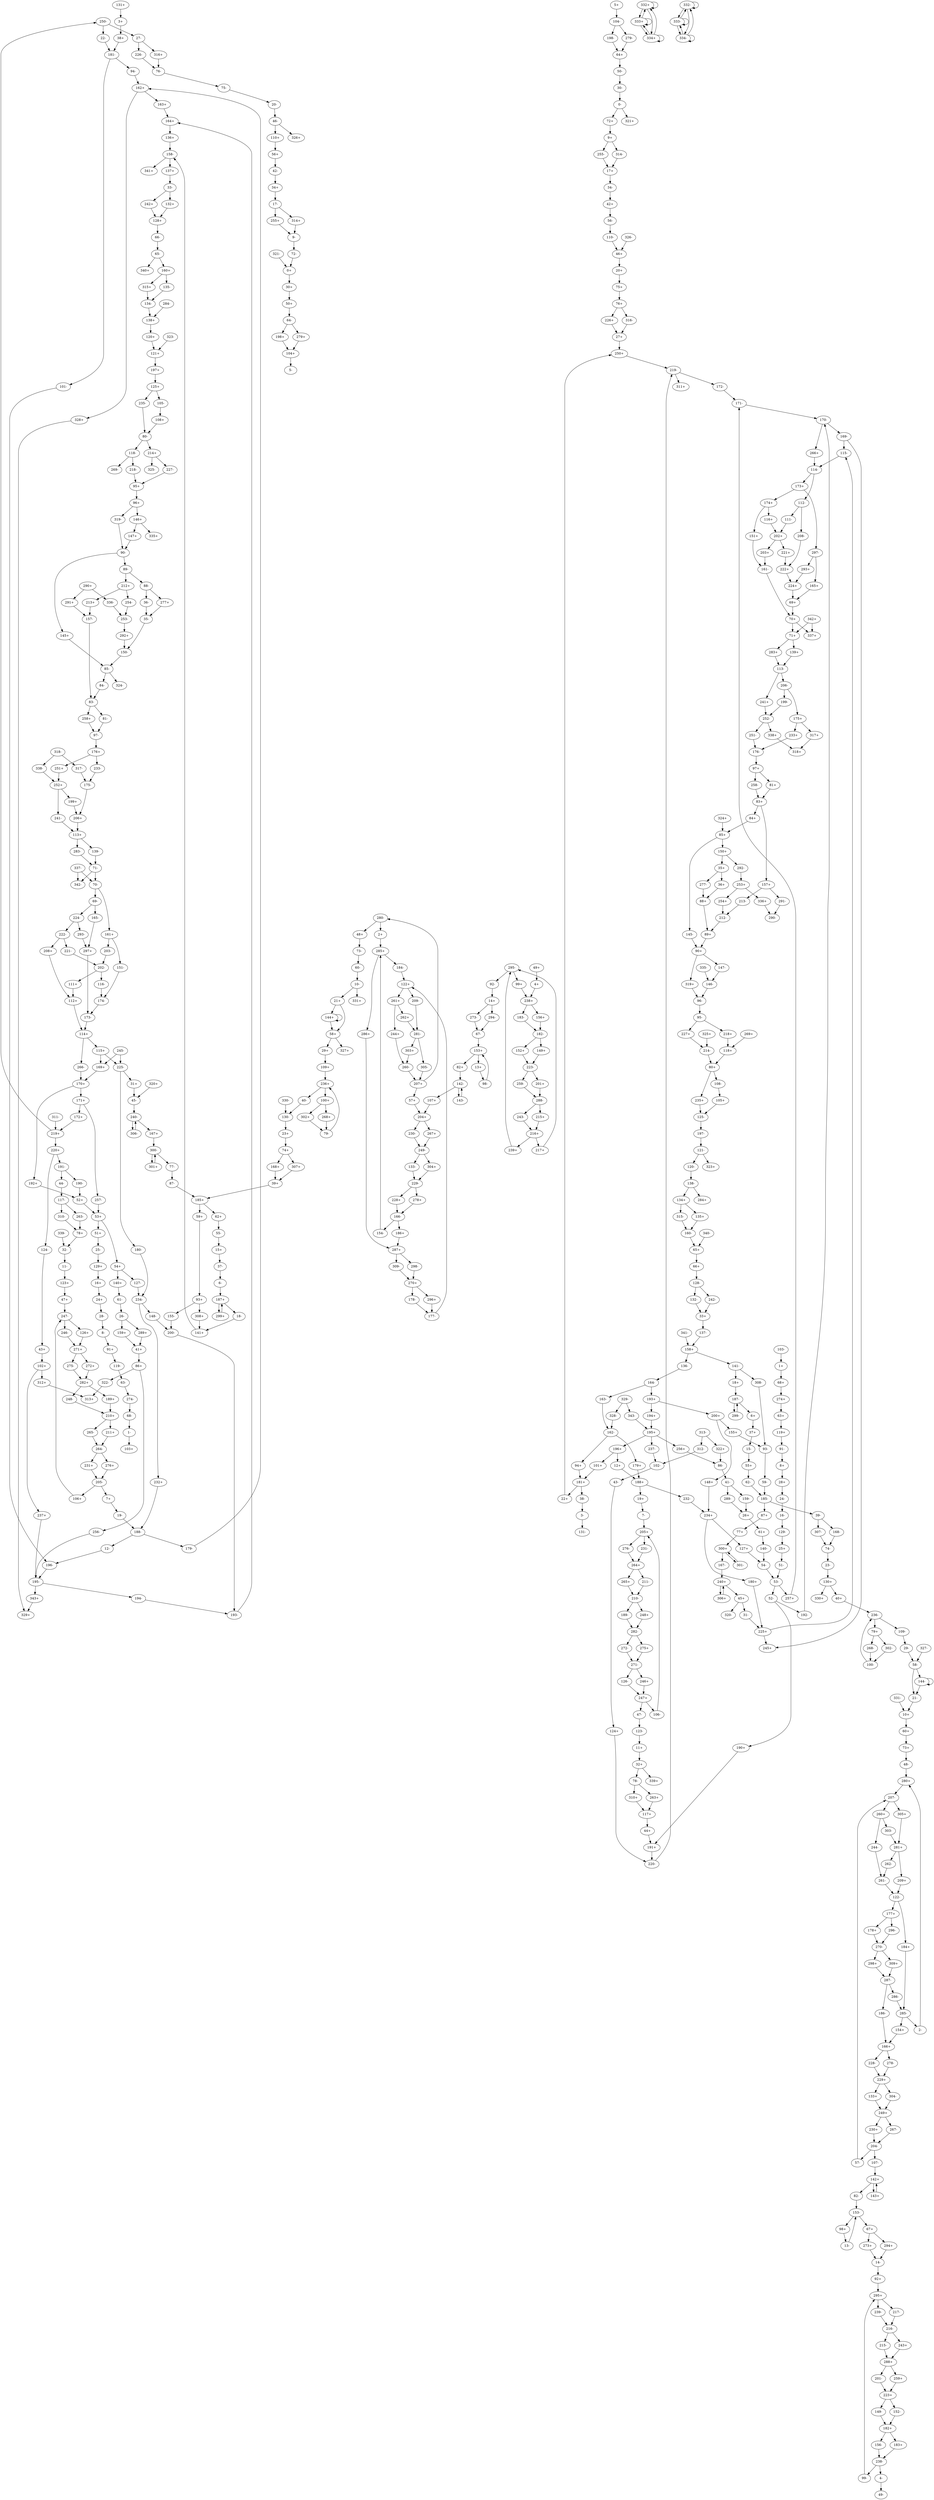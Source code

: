 digraph adj {
graph [k=96]
edge [d=-95]
"0+" [l=31616 C=1741039]
"0-" [l=31616 C=1741039]
"1+" [l=31395 C=1526154]
"1-" [l=31395 C=1526154]
"2+" [l=10041 C=321006]
"2-" [l=10041 C=321006]
"3+" [l=158573 C=6612798]
"3-" [l=158573 C=6612798]
"4+" [l=274370 C=10904970]
"4-" [l=274370 C=10904970]
"5+" [l=88077 C=4547341]
"5-" [l=88077 C=4547341]
"6+" [l=41430 C=1760490]
"6-" [l=41430 C=1760490]
"7+" [l=30610 C=1624695]
"7-" [l=30610 C=1624695]
"8+" [l=65149 C=3152728]
"8-" [l=65149 C=3152728]
"9+" [l=49446 C=2675121]
"9-" [l=49446 C=2675121]
"10+" [l=366136 C=13989497]
"10-" [l=366136 C=13989497]
"11+" [l=31764 C=1598328]
"11-" [l=31764 C=1598328]
"12+" [l=21514 C=1266502]
"12-" [l=21514 C=1266502]
"13+" [l=77736 C=2940419]
"13-" [l=77736 C=2940419]
"14+" [l=51315 C=1827398]
"14-" [l=51315 C=1827398]
"15+" [l=57923 C=2417499]
"15-" [l=57923 C=2417499]
"16+" [l=132115 C=6015884]
"16-" [l=132115 C=6015884]
"17+" [l=31844 C=1797595]
"17-" [l=31844 C=1797595]
"18+" [l=40228 C=1728838]
"18-" [l=40228 C=1728838]
"19+" [l=126065 C=7575730]
"19-" [l=126065 C=7575730]
"20+" [l=19316 C=1173682]
"20-" [l=19316 C=1173682]
"21+" [l=79427 C=3380368]
"21-" [l=79427 C=3380368]
"22+" [l=8013 C=580217]
"22-" [l=8013 C=580217]
"23+" [l=21571 C=975752]
"23-" [l=21571 C=975752]
"24+" [l=32056 C=1442073]
"24-" [l=32056 C=1442073]
"25+" [l=72338 C=3153703]
"25-" [l=72338 C=3153703]
"26+" [l=19485 C=1346955]
"26-" [l=19485 C=1346955]
"27+" [l=26540 C=1799452]
"27-" [l=26540 C=1799452]
"28+" [l=78945 C=3644643]
"28-" [l=78945 C=3644643]
"29+" [l=9733 C=396701]
"29-" [l=9733 C=396701]
"30+" [l=26941 C=1489730]
"30-" [l=26941 C=1489730]
"31+" [l=14467 C=687254]
"31-" [l=14467 C=687254]
"32+" [l=99111 C=5707030]
"32-" [l=99111 C=5707030]
"33+" [l=663 C=144840]
"33-" [l=663 C=144840]
"34+" [l=41090 C=2357683]
"34-" [l=41090 C=2357683]
"35+" [l=133 C=4060]
"35-" [l=133 C=4060]
"36+" [l=191 C=9031]
"36-" [l=191 C=9031]
"37+" [l=40267 C=1671066]
"37-" [l=40267 C=1671066]
"38+" [l=101742 C=4405311]
"38-" [l=101742 C=4405311]
"39+" [l=44740 C=1947551]
"39-" [l=44740 C=1947551]
"40+" [l=37397 C=1508528]
"40-" [l=37397 C=1508528]
"41+" [l=18716 C=1386512]
"41-" [l=18716 C=1386512]
"42+" [l=13408 C=761097]
"42-" [l=13408 C=761097]
"43+" [l=43815 C=2924462]
"43-" [l=43815 C=2924462]
"44+" [l=66547 C=3795175]
"44-" [l=66547 C=3795175]
"45+" [l=99349 C=4364195]
"45-" [l=99349 C=4364195]
"46+" [l=11459 C=673144]
"46-" [l=11459 C=673144]
"47+" [l=20873 C=1037588]
"47-" [l=20873 C=1037588]
"48+" [l=67025 C=2426822]
"48-" [l=67025 C=2426822]
"49+" [l=39257 C=1547984]
"49-" [l=39257 C=1547984]
"50+" [l=37659 C=2032259]
"50-" [l=37659 C=2032259]
"51+" [l=36349 C=1600104]
"51-" [l=36349 C=1600104]
"52+" [l=99 C=806]
"52-" [l=99 C=806]
"53+" [l=116 C=5322]
"53-" [l=116 C=5322]
"54+" [l=138 C=10889]
"54-" [l=138 C=10889]
"55+" [l=66627 C=2730873]
"55-" [l=66627 C=2730873]
"56+" [l=25633 C=1677697]
"56-" [l=25633 C=1677697]
"57+" [l=13005 C=451438]
"57-" [l=13005 C=451438]
"58+" [l=7363 C=287614]
"58-" [l=7363 C=287614]
"59+" [l=76606 C=3725743]
"59-" [l=76606 C=3725743]
"60+" [l=50133 C=2101279]
"60-" [l=50133 C=2101279]
"61+" [l=4554 C=284147]
"61-" [l=4554 C=284147]
"62+" [l=44434 C=1908804]
"62-" [l=44434 C=1908804]
"63+" [l=21885 C=1107823]
"63-" [l=21885 C=1107823]
"64+" [l=21003 C=1083935]
"64-" [l=21003 C=1083935]
"65+" [l=462 C=93585]
"65-" [l=462 C=93585]
"66+" [l=155 C=15300]
"66-" [l=155 C=15300]
"67+" [l=109123 C=4035258]
"67-" [l=109123 C=4035258]
"68+" [l=5000 C=296042]
"68-" [l=5000 C=296042]
"69+" [l=160 C=16404]
"69-" [l=160 C=16404]
"70+" [l=110 C=3825]
"70-" [l=110 C=3825]
"71+" [l=183 C=22440]
"71-" [l=183 C=22440]
"72+" [l=4940 C=311012]
"72-" [l=4940 C=311012]
"73+" [l=60444 C=2482263]
"73-" [l=60444 C=2482263]
"74+" [l=4249 C=232660]
"74-" [l=4249 C=232660]
"75+" [l=12579 C=800695]
"75-" [l=12579 C=800695]
"76+" [l=29225 C=2052350]
"76-" [l=29225 C=2052350]
"77+" [l=21390 C=848595]
"77-" [l=21390 C=848595]
"78+" [l=543 C=36263]
"78-" [l=543 C=36263]
"79+" [l=10682 C=437660]
"79-" [l=10682 C=437660]
"80+" [l=225 C=33150]
"80-" [l=225 C=33150]
"81+" [l=192 C=24735]
"81-" [l=192 C=24735]
"82+" [l=24474 C=874364]
"82-" [l=24474 C=874364]
"83+" [l=118 C=5865]
"83-" [l=118 C=5865]
"84+" [l=110 C=3825]
"84-" [l=110 C=3825]
"85+" [l=126 C=7905]
"85-" [l=126 C=7905]
"86+" [l=15001 C=1030786]
"86-" [l=15001 C=1030786]
"87+" [l=26797 C=1216648]
"87-" [l=26797 C=1216648]
"88+" [l=127 C=4040]
"88-" [l=127 C=4040]
"89+" [l=97 C=510]
"89-" [l=97 C=510]
"90+" [l=149 C=13770]
"90-" [l=149 C=13770]
"91+" [l=36407 C=1874290]
"91-" [l=36407 C=1874290]
"92+" [l=53780 C=1835035]
"92-" [l=53780 C=1835035]
"93+" [l=24526 C=1348757]
"93-" [l=24526 C=1348757]
"94+" [l=1217 C=52163]
"94-" [l=1217 C=52163]
"95+" [l=175 C=20400]
"95-" [l=175 C=20400]
"96+" [l=216 C=30855]
"96-" [l=216 C=30855]
"97+" [l=400 C=77775]
"97-" [l=400 C=77775]
"98+" [l=3749 C=134788]
"98-" [l=3749 C=134788]
"99+" [l=23729 C=792876]
"99-" [l=23729 C=792876]
"100+" [l=19164 C=777355]
"100-" [l=19164 C=777355]
"101+" [l=8911 C=603580]
"101-" [l=8911 C=603580]
"102+" [l=11104 C=786812]
"102-" [l=11104 C=786812]
"103+" [l=8654 C=459096]
"103-" [l=8654 C=459096]
"104+" [l=1775 C=99146]
"104-" [l=1775 C=99146]
"105+" [l=172 C=19635]
"105-" [l=172 C=19635]
"106+" [l=9719 C=437039]
"106-" [l=9719 C=437039]
"107+" [l=13914 C=511408]
"107-" [l=13914 C=511408]
"108+" [l=114 C=4845]
"108-" [l=114 C=4845]
"109+" [l=637 C=22249]
"109-" [l=637 C=22249]
"110+" [l=4453 C=312134]
"110-" [l=4453 C=312134]
"111+" [l=186 C=12936]
"111-" [l=186 C=12936]
"112+" [l=100 C=1223]
"112-" [l=100 C=1223]
"113+" [l=536 C=112455]
"113-" [l=536 C=112455]
"114+" [l=108 C=3315]
"114-" [l=108 C=3315]
"115+" [l=173 C=19890]
"115-" [l=173 C=19890]
"116+" [l=157 C=8686]
"116-" [l=157 C=8686]
"117+" [l=3656 C=263185]
"117-" [l=3656 C=263185]
"118+" [l=188 C=23715]
"118-" [l=188 C=23715]
"119+" [l=7742 C=439654]
"119-" [l=7742 C=439654]
"120+" [l=156 C=15555]
"120-" [l=156 C=15555]
"121+" [l=330 C=59925]
"121-" [l=330 C=59925]
"122+" [l=212 C=12080]
"122-" [l=212 C=12080]
"123+" [l=3159 C=164571]
"123-" [l=3159 C=164571]
"124+" [l=334 C=18797]
"124-" [l=334 C=18797]
"125+" [l=160 C=16575]
"125-" [l=160 C=16575]
"126+" [l=384 C=9341]
"126-" [l=384 C=9341]
"127+" [l=271 C=22762]
"127-" [l=271 C=22762]
"128+" [l=478 C=97665]
"128-" [l=478 C=97665]
"129+" [l=9206 C=397556]
"129-" [l=9206 C=397556]
"130+" [l=21165 C=809752]
"130-" [l=21165 C=809752]
"131+" [l=6046 C=238576]
"131-" [l=6046 C=238576]
"132+" [l=191 C=24480]
"132-" [l=191 C=24480]
"133+" [l=191 C=1987]
"133-" [l=191 C=1987]
"134+" [l=200 C=26775]
"134-" [l=200 C=26775]
"135+" [l=191 C=24480]
"135-" [l=191 C=24480]
"136+" [l=198 C=26265]
"136-" [l=198 C=26265]
"137+" [l=149 C=13770]
"137-" [l=149 C=13770]
"138+" [l=214 C=30345]
"138-" [l=214 C=30345]
"139+" [l=191 C=24480]
"139-" [l=191 C=24480]
"140+" [l=2257 C=143779]
"140-" [l=2257 C=143779]
"141+" [l=740 C=32867]
"141-" [l=740 C=32867]
"142+" [l=111 C=1422]
"142-" [l=111 C=1422]
"143+" [l=338 C=7644]
"143-" [l=338 C=7644]
"144+" [l=2205 C=121982]
"144-" [l=2205 C=121982]
"145+" [l=385 C=44959]
"145-" [l=385 C=44959]
"146+" [l=139 C=11220]
"146-" [l=139 C=11220]
"147+" [l=147 C=13260]
"147-" [l=147 C=13260]
"148+" [l=834 C=118325]
"148-" [l=834 C=118325]
"149+" [l=217 C=3461]
"149-" [l=217 C=3461]
"150+" [l=101 C=1530]
"150-" [l=101 C=1530]
"151+" [l=191 C=5858]
"151-" [l=191 C=5858]
"152+" [l=217 C=4387]
"152-" [l=217 C=4387]
"153+" [l=119 C=1783]
"153-" [l=119 C=1783]
"154+" [l=974 C=19730]
"154-" [l=974 C=19730]
"155+" [l=198 C=5190]
"155-" [l=198 C=5190]
"156+" [l=191 C=1978]
"156-" [l=191 C=1978]
"157+" [l=189 C=13857]
"157-" [l=189 C=13857]
"158+" [l=96 C=255]
"158-" [l=96 C=255]
"159+" [l=191 C=421]
"159-" [l=191 C=421]
"160+" [l=117 C=5610]
"160-" [l=117 C=5610]
"161+" [l=161 C=13999]
"161-" [l=161 C=13999]
"162+" [l=101 C=1338]
"162-" [l=101 C=1338]
"163+" [l=97 C=428]
"163-" [l=97 C=428]
"164+" [l=120 C=6375]
"164-" [l=120 C=6375]
"165+" [l=191 C=5063]
"165-" [l=191 C=5063]
"166+" [l=161 C=5296]
"166-" [l=161 C=5296]
"167+" [l=1464 C=28918]
"167-" [l=1464 C=28918]
"168+" [l=181 C=6154]
"168-" [l=181 C=6154]
"169+" [l=113 C=4590]
"169-" [l=113 C=4590]
"170+" [l=134 C=9945]
"170-" [l=134 C=9945]
"171+" [l=96 C=255]
"171-" [l=96 C=255]
"172+" [l=108 C=3315]
"172-" [l=108 C=3315]
"173+" [l=107 C=3060]
"173-" [l=107 C=3060]
"174+" [l=117 C=5042]
"174-" [l=117 C=5042]
"175+" [l=183 C=13862]
"175-" [l=183 C=13862]
"176+" [l=124 C=7395]
"176-" [l=124 C=7395]
"177+" [l=96 C=57]
"177-" [l=96 C=57]
"178+" [l=191 C=3018]
"178-" [l=191 C=3018]
"179+" [l=201 C=7103]
"179-" [l=201 C=7103]
"180+" [l=341 C=11297]
"180-" [l=341 C=11297]
"181+" [l=100 C=732]
"181-" [l=100 C=732]
"182+" [l=97 C=122]
"182-" [l=97 C=122]
"183+" [l=191 C=2140]
"183-" [l=191 C=2140]
"184+" [l=409 C=7880]
"184-" [l=409 C=7880]
"185+" [l=147 C=4418]
"185-" [l=147 C=4418]
"186+" [l=1013 C=19687]
"186-" [l=1013 C=19687]
"187+" [l=118 C=609]
"187-" [l=118 C=609]
"188+" [l=159 C=9564]
"188-" [l=159 C=9564]
"189+" [l=263 C=5472]
"189-" [l=263 C=5472]
"190+" [l=153 C=8699]
"190-" [l=153 C=8699]
"191+" [l=96 C=236]
"191-" [l=96 C=236]
"192+" [l=189 C=7636]
"192-" [l=189 C=7636]
"193+" [l=96 C=255]
"193-" [l=96 C=255]
"194+" [l=96 C=255]
"194-" [l=96 C=255]
"195+" [l=96 C=255]
"195-" [l=96 C=255]
"196+" [l=96 C=203]
"196-" [l=96 C=203]
"197+" [l=142 C=11985]
"197-" [l=142 C=11985]
"198+" [l=184 C=5937]
"198-" [l=184 C=5937]
"199+" [l=181 C=20311]
"199-" [l=181 C=20311]
"200+" [l=98 C=716]
"200-" [l=98 C=716]
"201+" [l=275 C=3989]
"201-" [l=275 C=3989]
"202+" [l=99 C=975]
"202-" [l=99 C=975]
"203+" [l=125 C=4316]
"203-" [l=125 C=4316]
"204+" [l=140 C=2997]
"204-" [l=140 C=2997]
"205+" [l=134 C=3998]
"205-" [l=134 C=3998]
"206+" [l=105 C=2550]
"206-" [l=105 C=2550]
"207+" [l=152 C=4445]
"207-" [l=152 C=4445]
"208+" [l=191 C=3507]
"208-" [l=191 C=3507]
"209+" [l=206 C=3702]
"209-" [l=206 C=3702]
"210+" [l=157 C=3580]
"210-" [l=157 C=3580]
"211+" [l=191 C=3542]
"211-" [l=191 C=3542]
"212+" [l=159 C=16320]
"212-" [l=159 C=16320]
"213+" [l=97 C=456]
"213-" [l=97 C=456]
"214+" [l=188 C=12929]
"214-" [l=188 C=12929]
"215+" [l=284 C=5170]
"215-" [l=284 C=5170]
"216+" [l=104 C=443]
"216-" [l=104 C=443]
"217+" [l=357 C=8096]
"217-" [l=357 C=8096]
"218+" [l=98 C=765]
"218-" [l=98 C=765]
"219+" [l=110 C=3825]
"219-" [l=110 C=3825]
"220+" [l=100 C=1275]
"220-" [l=100 C=1275]
"221+" [l=96 C=104]
"221-" [l=96 C=104]
"222+" [l=102 C=980]
"222-" [l=102 C=980]
"223+" [l=146 C=1961]
"223-" [l=146 C=1961]
"224+" [l=118 C=5364]
"224-" [l=118 C=5364]
"225+" [l=186 C=10368]
"225-" [l=186 C=10368]
"226+" [l=191 C=6029]
"226-" [l=191 C=6029]
"227+" [l=98 C=371]
"227-" [l=98 C=371]
"228+" [l=215 C=2447]
"228-" [l=215 C=2447]
"229+" [l=146 C=1981]
"229-" [l=146 C=1981]
"230+" [l=419 C=8815]
"230-" [l=419 C=8815]
"231+" [l=191 C=3406]
"231-" [l=191 C=3406]
"232+" [l=600 C=33530]
"232-" [l=600 C=33530]
"233+" [l=103 C=1870]
"233-" [l=103 C=1870]
"234+" [l=171 C=15671]
"234-" [l=171 C=15671]
"235+" [l=191 C=12386]
"235-" [l=191 C=12386]
"236+" [l=105 C=1165]
"236-" [l=105 C=1165]
"237+" [l=100 C=411]
"237-" [l=100 C=411]
"238+" [l=161 C=4246]
"238-" [l=161 C=4246]
"239+" [l=357 C=6379]
"239-" [l=357 C=6379]
"240+" [l=271 C=8761]
"240-" [l=271 C=8761]
"241+" [l=191 C=4302]
"241-" [l=191 C=4302]
"242+" [l=191 C=4222]
"242-" [l=191 C=4222]
"243+" [l=284 C=4340]
"243-" [l=284 C=4340]
"244+" [l=354 C=7348]
"244-" [l=354 C=7348]
"245+" [l=129 C=87]
"245-" [l=129 C=87]
"246+" [l=384 C=8724]
"246-" [l=384 C=8724]
"247+" [l=244 C=9527]
"247-" [l=244 C=9527]
"248+" [l=263 C=6588]
"248-" [l=263 C=6588]
"249+" [l=203 C=5455]
"249-" [l=203 C=5455]
"250+" [l=100 C=849]
"250-" [l=100 C=849]
"251+" [l=103 C=2040]
"251-" [l=103 C=2040]
"252+" [l=97 C=510]
"252-" [l=97 C=510]
"253+" [l=130 C=8825]
"253-" [l=130 C=8825]
"254+" [l=97 C=510]
"254-" [l=97 C=510]
"255+" [l=181 C=6478]
"255-" [l=181 C=6478]
"256+" [l=100 C=679]
"256-" [l=100 C=679]
"257+" [l=191 C=4861]
"257-" [l=191 C=4861]
"258+" [l=192 C=9781]
"258-" [l=192 C=9781]
"259+" [l=275 C=3995]
"259-" [l=275 C=3995]
"260+" [l=127 C=2028]
"260-" [l=127 C=2028]
"261+" [l=110 C=812]
"261-" [l=110 C=812]
"262+" [l=191 C=2860]
"262-" [l=191 C=2860]
"263+" [l=191 C=4636]
"263-" [l=191 C=4636]
"264+" [l=144 C=4176]
"264-" [l=144 C=4176]
"265+" [l=191 C=2762]
"265-" [l=191 C=2762]
"266+" [l=191 C=5157]
"266-" [l=191 C=5157]
"267+" [l=419 C=9385]
"267-" [l=419 C=9385]
"268+" [l=180 C=3511]
"268-" [l=180 C=3511]
"269+" [l=98 C=22]
"269-" [l=98 C=22]
"270+" [l=136 C=3147]
"270-" [l=136 C=3147]
"271+" [l=98 C=303]
"271-" [l=98 C=303]
"272+" [l=278 C=7235]
"272-" [l=278 C=7235]
"273+" [l=183 C=814]
"273-" [l=183 C=814]
"274+" [l=159 C=3888]
"274-" [l=159 C=3888]
"275+" [l=278 C=6287]
"275-" [l=278 C=6287]
"276+" [l=191 C=2720]
"276-" [l=191 C=2720]
"277+" [l=191 C=8744]
"277-" [l=191 C=8744]
"278+" [l=215 C=3518]
"278-" [l=215 C=3518]
"279+" [l=185 C=374]
"279-" [l=185 C=374]
"280+" [l=101 C=321]
"280-" [l=101 C=321]
"281+" [l=134 C=2994]
"281-" [l=134 C=2994]
"282+" [l=104 C=713]
"282-" [l=104 C=713]
"283+" [l=191 C=3681]
"283-" [l=191 C=3681]
"284+" [l=150 C=130]
"284-" [l=150 C=130]
"285+" [l=108 C=794]
"285-" [l=108 C=794]
"286+" [l=133 C=1394]
"286-" [l=133 C=1394]
"287+" [l=137 C=2305]
"287-" [l=137 C=2305]
"288+" [l=130 C=1770]
"288-" [l=130 C=1770]
"289+" [l=191 C=3410]
"289-" [l=191 C=3410]
"290+" [l=122 C=110]
"290-" [l=122 C=110]
"291+" [l=97 C=4]
"291-" [l=97 C=4]
"292+" [l=102 C=1624]
"292-" [l=102 C=1624]
"293+" [l=168 C=4708]
"293-" [l=168 C=4708]
"294+" [l=184 C=1696]
"294-" [l=184 C=1696]
"295+" [l=118 C=1709]
"295-" [l=118 C=1709]
"296+" [l=191 C=2653]
"296-" [l=191 C=2653]
"297+" [l=118 C=2573]
"297-" [l=118 C=2573]
"298+" [l=191 C=2138]
"298-" [l=191 C=2138]
"299+" [l=165 C=712]
"299-" [l=165 C=712]
"300+" [l=119 C=702]
"300-" [l=119 C=702]
"301+" [l=179 C=619]
"301-" [l=179 C=619]
"302+" [l=181 C=356]
"302-" [l=181 C=356]
"303+" [l=219 C=3063]
"303-" [l=219 C=3063]
"304+" [l=191 C=1985]
"304-" [l=191 C=1985]
"305+" [l=251 C=4208]
"305-" [l=251 C=4208]
"306+" [l=126 C=395]
"306-" [l=126 C=395]
"307+" [l=182 C=396]
"307-" [l=182 C=396]
"308+" [l=100 C=25]
"308-" [l=100 C=25]
"309+" [l=191 C=1784]
"309-" [l=191 C=1784]
"310+" [l=191 C=474]
"310-" [l=191 C=474]
"311+" [l=120 C=64]
"311-" [l=120 C=64]
"312+" [l=100 C=10]
"312-" [l=100 C=10]
"313+" [l=162 C=354]
"313-" [l=162 C=354]
"314+" [l=182 C=273]
"314-" [l=182 C=273]
"315+" [l=191 C=365]
"315-" [l=191 C=365]
"316+" [l=191 C=552]
"316-" [l=191 C=552]
"317+" [l=103 C=18]
"317-" [l=103 C=18]
"318+" [l=133 C=172]
"318-" [l=133 C=172]
"319+" [l=191 C=224]
"319-" [l=191 C=224]
"320+" [l=137 C=90]
"320-" [l=137 C=90]
"321+" [l=109 C=49]
"321-" [l=109 C=49]
"322+" [l=100 C=10]
"322-" [l=100 C=10]
"323+" [l=131 C=106]
"323-" [l=131 C=106]
"324+" [l=149 C=184]
"324-" [l=149 C=184]
"325+" [l=98 C=11]
"325-" [l=98 C=11]
"326+" [l=129 C=78]
"326-" [l=129 C=78]
"327+" [l=127 C=79]
"327-" [l=127 C=79]
"328+" [l=97 C=10]
"328-" [l=97 C=10]
"329+" [l=124 C=160]
"329-" [l=124 C=160]
"330+" [l=145 C=134]
"330-" [l=145 C=134]
"331+" [l=120 C=75]
"331-" [l=120 C=75]
"332+" [l=96 C=255]
"332-" [l=96 C=255]
"333+" [l=191 C=4772]
"333-" [l=191 C=4772]
"334+" [l=191 C=4150]
"334-" [l=191 C=4150]
"335+" [l=115 C=72]
"335-" [l=115 C=72]
"336+" [l=97 C=4]
"336-" [l=97 C=4]
"337+" [l=113 C=37]
"337-" [l=113 C=37]
"338+" [l=103 C=41]
"338-" [l=103 C=41]
"339+" [l=136 C=112]
"339-" [l=136 C=112]
"340+" [l=140 C=116]
"340-" [l=140 C=116]
"341+" [l=101 C=13]
"341-" [l=101 C=13]
"342+" [l=105 C=25]
"342-" [l=105 C=25]
"343+" [l=97 C=4]
"343-" [l=97 C=4]
"0+" -> "30+"
"0-" -> "72+"
"0-" -> "321+"
"1+" -> "68+"
"1-" -> "103+"
"2+" -> "285+"
"2-" -> "280+"
"3+" -> "38+" [d=-80]
"3-" -> "131-"
"4+" -> "238+"
"4-" -> "49-"
"5+" -> "104-"
"6+" -> "37+"
"6-" -> "187+"
"7+" -> "19-"
"7-" -> "205+"
"8+" -> "28+"
"8-" -> "91+"
"9+" -> "255-"
"9+" -> "314-"
"9-" -> "72-"
"10+" -> "60+"
"10-" -> "21+"
"10-" -> "331+"
"11+" -> "32+"
"11-" -> "123+"
"12+" -> "188+"
"12-" -> "196-"
"13+" -> "98-"
"13-" -> "153-"
"14+" -> "273-"
"14+" -> "294-"
"14-" -> "92+"
"15+" -> "37-" [d=-87]
"15-" -> "55+"
"16+" -> "24+"
"16-" -> "129-"
"17+" -> "34-"
"17-" -> "255+"
"17-" -> "314+"
"18+" -> "187-"
"18-" -> "141+"
"19+" -> "7-"
"19-" -> "188-"
"20+" -> "75+"
"20-" -> "46-"
"21+" -> "58+"
"21+" -> "144+"
"21-" -> "10+"
"22+" -> "250+"
"22-" -> "181-"
"23+" -> "74+"
"23-" -> "130+"
"24+" -> "28-"
"24-" -> "16-"
"25+" -> "51-"
"25-" -> "129+"
"26+" -> "61+"
"26-" -> "159+"
"26-" -> "289+"
"27+" -> "250+"
"27-" -> "226-"
"27-" -> "316+"
"28+" -> "24-"
"28-" -> "8-"
"29+" -> "109+"
"29-" -> "58-"
"30+" -> "50+"
"30-" -> "0-"
"31+" -> "45-"
"31-" -> "225+"
"32+" -> "78-"
"32+" -> "339+"
"32-" -> "11-"
"33+" -> "137-"
"33-" -> "132+"
"33-" -> "242+"
"34+" -> "17-"
"34-" -> "42+"
"35+" -> "36+"
"35+" -> "277-"
"35-" -> "150-"
"36+" -> "88+"
"36-" -> "35-"
"37+" -> "15-" [d=-87]
"37-" -> "6-"
"38+" -> "181-"
"38-" -> "3-" [d=-80]
"39+" -> "185+"
"39-" -> "168-"
"39-" -> "307-"
"40+" -> "236-"
"40-" -> "130-"
"41+" -> "86+"
"41-" -> "159-"
"41-" -> "289-"
"42+" -> "56-"
"42-" -> "34+"
"43+" -> "102+"
"43-" -> "124+"
"44+" -> "191+"
"44-" -> "117-"
"45+" -> "31-"
"45+" -> "320-"
"45-" -> "240-"
"46+" -> "20+"
"46-" -> "110+"
"46-" -> "326+"
"47+" -> "247-"
"47-" -> "123-"
"48+" -> "73-"
"48-" -> "280+"
"49+" -> "4+"
"50+" -> "64-"
"50-" -> "30-"
"51+" -> "25-"
"51-" -> "53-"
"52+" -> "53+"
"52-" -> "190+"
"52-" -> "192-"
"53+" -> "51+"
"53+" -> "54+"
"53-" -> "52-"
"53-" -> "257+"
"54+" -> "127-"
"54+" -> "140+"
"54-" -> "53-"
"55+" -> "62-"
"55-" -> "15+"
"56+" -> "42-"
"56-" -> "110-"
"57+" -> "204+"
"57-" -> "207-"
"58+" -> "29+"
"58+" -> "327+"
"58-" -> "21-"
"58-" -> "144-"
"59+" -> "93+"
"59-" -> "185-"
"60+" -> "73+"
"60-" -> "10-"
"61+" -> "140-"
"61-" -> "26-"
"62+" -> "55-"
"62-" -> "185-"
"63+" -> "119+"
"63-" -> "274-"
"64+" -> "50-"
"64-" -> "198+"
"64-" -> "279+"
"65+" -> "66+"
"65-" -> "160+"
"65-" -> "340+"
"66+" -> "128-"
"66-" -> "65-"
"67+" -> "273+"
"67+" -> "294+"
"67-" -> "153+"
"68+" -> "274+"
"68-" -> "1-"
"69+" -> "70+"
"69-" -> "165-"
"69-" -> "224-"
"70+" -> "71+"
"70+" -> "337+"
"70-" -> "69-"
"70-" -> "161+"
"71+" -> "139+"
"71+" -> "283+"
"71-" -> "70-"
"71-" -> "342-"
"72+" -> "9+"
"72-" -> "0+"
"73+" -> "48-"
"73-" -> "60-"
"74+" -> "168+"
"74+" -> "307+"
"74-" -> "23-"
"75+" -> "76+"
"75-" -> "20-"
"76+" -> "226+"
"76+" -> "316-"
"76-" -> "75-"
"77+" -> "300+"
"77-" -> "87-"
"78+" -> "32-"
"78-" -> "263+"
"78-" -> "310+"
"79+" -> "268-"
"79+" -> "302-"
"79-" -> "236+"
"80+" -> "108-"
"80+" -> "235+"
"80-" -> "118-"
"80-" -> "214+"
"81+" -> "83+"
"81-" -> "97-"
"82+" -> "142-"
"82-" -> "153-"
"83+" -> "84+"
"83+" -> "157+"
"83-" -> "81-"
"83-" -> "258+"
"84+" -> "85+"
"84-" -> "83-"
"85+" -> "145-"
"85+" -> "150+"
"85-" -> "84-"
"85-" -> "324-"
"86+" -> "256-"
"86+" -> "322-"
"86-" -> "41-"
"87+" -> "77+"
"87-" -> "185+"
"88+" -> "89+"
"88-" -> "36-"
"88-" -> "277+"
"89+" -> "90+"
"89-" -> "88-"
"89-" -> "212+"
"90+" -> "147-"
"90+" -> "319+"
"90-" -> "89-"
"90-" -> "145+"
"91+" -> "119-"
"91-" -> "8+"
"92+" -> "295+"
"92-" -> "14+"
"93+" -> "155-"
"93+" -> "308+"
"93-" -> "59-"
"94+" -> "181+"
"94-" -> "162+"
"95+" -> "96+"
"95-" -> "218+"
"95-" -> "227+"
"96+" -> "146+"
"96+" -> "319-"
"96-" -> "95-"
"97+" -> "81+"
"97+" -> "258-"
"97-" -> "176+"
"98+" -> "13-"
"98-" -> "153+"
"99+" -> "238+"
"99-" -> "295+"
"100+" -> "268+"
"100+" -> "302+"
"100-" -> "236-"
"101+" -> "181+"
"101-" -> "196-"
"102+" -> "237+"
"102+" -> "312+"
"102-" -> "43-"
"103-" -> "1+"
"104+" -> "5-"
"104-" -> "198-"
"104-" -> "279-"
"105+" -> "125-"
"105-" -> "108+"
"106+" -> "247-"
"106-" -> "205+"
"107+" -> "204+"
"107-" -> "142+"
"108+" -> "80-"
"108-" -> "105+"
"109+" -> "236+"
"109-" -> "29-"
"110+" -> "56+"
"110-" -> "46+"
"111+" -> "112+"
"111-" -> "202+"
"112+" -> "114+"
"112-" -> "111-"
"112-" -> "208-"
"113+" -> "139-"
"113+" -> "283-"
"113-" -> "206-"
"113-" -> "241+"
"114+" -> "115+"
"114+" -> "266-"
"114-" -> "112-"
"114-" -> "173+"
"115+" -> "169+"
"115+" -> "225-"
"115-" -> "114-"
"116+" -> "202+"
"116-" -> "174-"
"117+" -> "44+"
"117-" -> "263-"
"117-" -> "310-"
"118+" -> "80+"
"118-" -> "218-"
"118-" -> "269-"
"119+" -> "91-"
"119-" -> "63-"
"120+" -> "121+"
"120-" -> "138-"
"121+" -> "197+"
"121-" -> "120-"
"121-" -> "323+"
"122+" -> "209-"
"122+" -> "261+"
"122-" -> "177+"
"122-" -> "184+"
"123+" -> "47+"
"123-" -> "11+"
"124+" -> "220-"
"124-" -> "43+"
"125+" -> "105-"
"125+" -> "235-"
"125-" -> "197-"
"126+" -> "271+"
"126-" -> "247+"
"127+" -> "54-"
"127-" -> "234-"
"128+" -> "66-"
"128-" -> "132-"
"128-" -> "242-"
"129+" -> "16+"
"129-" -> "25+"
"130+" -> "40+"
"130+" -> "330+"
"130-" -> "23+"
"131+" -> "3+"
"132+" -> "128+"
"132-" -> "33+"
"133+" -> "249+"
"133-" -> "229-"
"134+" -> "135+"
"134+" -> "315-"
"134-" -> "138+"
"135+" -> "160-"
"135-" -> "134-"
"136+" -> "158-"
"136-" -> "164-"
"137+" -> "33-"
"137-" -> "158+"
"138+" -> "120+"
"138-" -> "134+"
"138-" -> "284+"
"139+" -> "113-"
"139-" -> "71-"
"140+" -> "61-"
"140-" -> "54-"
"141+" -> "158-"
"141-" -> "18+"
"141-" -> "308-"
"142+" -> "82-"
"142+" -> "143+"
"142-" -> "107+"
"142-" -> "143-"
"143+" -> "142+"
"143-" -> "142-"
"144+" -> "58+"
"144+" -> "144+"
"144-" -> "21-"
"144-" -> "144-"
"145+" -> "85-"
"145-" -> "90+"
"146+" -> "147+"
"146+" -> "335+"
"146-" -> "96-"
"147+" -> "90-"
"147-" -> "146-"
"148+" -> "234+"
"148-" -> "200-"
"149+" -> "223-"
"149-" -> "182+"
"150+" -> "35+"
"150+" -> "292-"
"150-" -> "85-"
"151+" -> "161-"
"151-" -> "174-"
"152+" -> "223-"
"152-" -> "182+"
"153+" -> "13+"
"153+" -> "82+"
"153-" -> "67+"
"153-" -> "98+"
"154+" -> "166+"
"154-" -> "285+"
"155+" -> "93-"
"155-" -> "200-"
"156+" -> "182-"
"156-" -> "238-"
"157+" -> "213-"
"157+" -> "291-"
"157-" -> "83-"
"158+" -> "136-"
"158+" -> "141-"
"158-" -> "137+"
"158-" -> "341+"
"159+" -> "41+"
"159-" -> "26+"
"160+" -> "135-"
"160+" -> "315+"
"160-" -> "65+"
"161+" -> "151-"
"161+" -> "203-"
"161-" -> "70+"
"162+" -> "163+"
"162+" -> "328+"
"162-" -> "94+"
"162-" -> "179+"
"163+" -> "164+"
"163-" -> "162-"
"164+" -> "136+"
"164-" -> "163-"
"164-" -> "193+"
"165+" -> "69+"
"165-" -> "297+"
"166+" -> "228-"
"166+" -> "278-"
"166-" -> "154-"
"166-" -> "186+"
"167+" -> "300-"
"167-" -> "240+"
"168+" -> "39+"
"168-" -> "74-"
"169+" -> "170+"
"169-" -> "115-"
"169-" -> "245+"
"170+" -> "171+"
"170+" -> "192+"
"170-" -> "169-"
"170-" -> "266+"
"171+" -> "172+"
"171+" -> "257-"
"171-" -> "170-"
"172+" -> "219+"
"172-" -> "171-"
"173+" -> "174+"
"173+" -> "297-"
"173-" -> "114+"
"174+" -> "116+"
"174+" -> "151+"
"174-" -> "173-"
"175+" -> "233+"
"175+" -> "317+"
"175-" -> "206+"
"176+" -> "233-"
"176+" -> "251+"
"176-" -> "97+"
"177+" -> "178+"
"177+" -> "296-"
"177-" -> "122+"
"178+" -> "270-"
"178-" -> "177-"
"179+" -> "188+"
"179-" -> "162+"
"180+" -> "225+"
"180-" -> "234-"
"181+" -> "22+"
"181+" -> "38-"
"181-" -> "94-"
"181-" -> "101-"
"182+" -> "156-"
"182+" -> "183+"
"182-" -> "149+"
"182-" -> "152+"
"183+" -> "238-"
"183-" -> "182-"
"184+" -> "285-"
"184-" -> "122+"
"185+" -> "59+"
"185+" -> "62+"
"185-" -> "39-"
"185-" -> "87+"
"186+" -> "287+"
"186-" -> "166+"
"187+" -> "18-"
"187+" -> "299+"
"187-" -> "6+"
"187-" -> "299-"
"188+" -> "19+"
"188+" -> "232-"
"188-" -> "12-"
"188-" -> "179-"
"189+" -> "210+"
"189-" -> "282-"
"190+" -> "191+"
"190-" -> "52+"
"191+" -> "220-"
"191-" -> "44-"
"191-" -> "190-"
"192+" -> "52+"
"192-" -> "170-"
"193+" -> "194+"
"193+" -> "200+"
"193-" -> "164+"
"194+" -> "195+"
"194-" -> "193-"
"195+" -> "196+"
"195+" -> "237-"
"195+" -> "256+"
"195-" -> "194-"
"195-" -> "343+"
"196+" -> "12+"
"196+" -> "101+"
"196-" -> "195-"
"197+" -> "125+"
"197-" -> "121-"
"198+" -> "104+"
"198-" -> "64+"
"199+" -> "206+"
"199-" -> "252-"
"200+" -> "148+"
"200+" -> "155+"
"200-" -> "193-"
"201+" -> "288-"
"201-" -> "223+"
"202+" -> "203+"
"202+" -> "221+"
"202-" -> "111+"
"202-" -> "116-"
"203+" -> "161-"
"203-" -> "202-"
"204+" -> "230-"
"204+" -> "267+"
"204-" -> "57-"
"204-" -> "107-"
"205+" -> "231-"
"205+" -> "276-"
"205-" -> "7+"
"205-" -> "106+"
"206+" -> "113+"
"206-" -> "175+"
"206-" -> "199-"
"207+" -> "57+"
"207+" -> "280-"
"207-" -> "260+"
"207-" -> "305+"
"208+" -> "112+"
"208-" -> "222+"
"209+" -> "122-"
"209-" -> "281-"
"210+" -> "211+"
"210+" -> "265-"
"210-" -> "189-"
"210-" -> "248+"
"211+" -> "264-"
"211-" -> "210-"
"212+" -> "213+"
"212+" -> "254-"
"212-" -> "89+"
"213+" -> "157-"
"213-" -> "212-"
"214+" -> "227-"
"214+" -> "325-"
"214-" -> "80+"
"215+" -> "216+"
"215-" -> "288+"
"216+" -> "217+"
"216+" -> "239+"
"216-" -> "215-"
"216-" -> "243+"
"217+" -> "295-"
"217-" -> "216-"
"218+" -> "118+"
"218-" -> "95+"
"219+" -> "220+"
"219+" -> "250-"
"219-" -> "172-"
"219-" -> "311+"
"220+" -> "124-"
"220+" -> "191-"
"220-" -> "219-"
"221+" -> "222+"
"221-" -> "202-"
"222+" -> "224+"
"222-" -> "208+"
"222-" -> "221-"
"223+" -> "149-"
"223+" -> "152-"
"223-" -> "201+"
"223-" -> "259-"
"224+" -> "69+"
"224-" -> "222-"
"224-" -> "293-"
"225+" -> "115-"
"225+" -> "245+"
"225-" -> "31+"
"225-" -> "180-"
"226+" -> "27+"
"226-" -> "76-"
"227+" -> "214-"
"227-" -> "95+"
"228+" -> "166-"
"228-" -> "229+"
"229+" -> "133+"
"229+" -> "304-"
"229-" -> "228+"
"229-" -> "278+"
"230+" -> "204-"
"230-" -> "249-"
"231+" -> "205-"
"231-" -> "264+"
"232+" -> "188-"
"232-" -> "234+"
"233+" -> "176-"
"233-" -> "175-"
"234+" -> "127+"
"234+" -> "180+"
"234-" -> "148-"
"234-" -> "232+"
"235+" -> "125-"
"235-" -> "80-"
"236+" -> "40-"
"236+" -> "100+"
"236-" -> "79+"
"236-" -> "109-"
"237+" -> "195-"
"237-" -> "102-"
"238+" -> "156+"
"238+" -> "183-"
"238-" -> "4-"
"238-" -> "99-"
"239+" -> "295-"
"239-" -> "216-"
"240+" -> "45+"
"240+" -> "306+"
"240-" -> "167+"
"240-" -> "306-"
"241+" -> "252-"
"241-" -> "113+"
"242+" -> "128+"
"242-" -> "33+"
"243+" -> "288+"
"243-" -> "216+"
"244+" -> "260-"
"244-" -> "261-"
"245-" -> "169+"
"245-" -> "225-"
"246+" -> "247+"
"246-" -> "271+"
"247+" -> "47-"
"247+" -> "106-"
"247-" -> "126+"
"247-" -> "246-"
"248+" -> "282-"
"248-" -> "210+"
"249+" -> "230+"
"249+" -> "267-"
"249-" -> "133-"
"249-" -> "304+"
"250+" -> "219-"
"250-" -> "22-"
"250-" -> "27-"
"251+" -> "252+"
"251-" -> "176-"
"252+" -> "199+"
"252+" -> "241-"
"252-" -> "251-"
"252-" -> "338+"
"253+" -> "254+"
"253+" -> "336+"
"253-" -> "292+"
"254+" -> "212-"
"254-" -> "253-"
"255+" -> "9-"
"255-" -> "17+"
"256+" -> "86-"
"256-" -> "195-"
"257+" -> "171-"
"257-" -> "53+"
"258+" -> "97-"
"258-" -> "83+"
"259+" -> "223+"
"259-" -> "288-"
"260+" -> "244-"
"260+" -> "303-"
"260-" -> "207+"
"261+" -> "244+"
"261+" -> "262+"
"261-" -> "122-"
"262+" -> "281-"
"262-" -> "261-"
"263+" -> "117+"
"263-" -> "78+"
"264+" -> "211-"
"264+" -> "265+"
"264-" -> "231+"
"264-" -> "276+"
"265+" -> "210-"
"265-" -> "264-"
"266+" -> "114-"
"266-" -> "170+"
"267+" -> "249-"
"267-" -> "204-"
"268+" -> "79-"
"268-" -> "100-"
"269+" -> "118+"
"270+" -> "178-"
"270+" -> "296+"
"270-" -> "298+"
"270-" -> "309+"
"271+" -> "272+"
"271+" -> "275-"
"271-" -> "126-"
"271-" -> "246+"
"272+" -> "282+"
"272-" -> "271-"
"273+" -> "14-"
"273-" -> "67-"
"274+" -> "63+"
"274-" -> "68-"
"275+" -> "271-"
"275-" -> "282+"
"276+" -> "205-"
"276-" -> "264+"
"277+" -> "35-"
"277-" -> "88+"
"278+" -> "166-"
"278-" -> "229+"
"279+" -> "104+"
"279-" -> "64+"
"280+" -> "207-"
"280-" -> "2+"
"280-" -> "48+"
"281+" -> "209+"
"281+" -> "262-"
"281-" -> "303+"
"281-" -> "305-"
"282+" -> "189+"
"282+" -> "248-"
"282-" -> "272-"
"282-" -> "275+"
"283+" -> "113-"
"283-" -> "71-"
"284-" -> "138+"
"285+" -> "184-"
"285+" -> "286+"
"285-" -> "2-"
"285-" -> "154+"
"286+" -> "287+"
"286-" -> "285-"
"287+" -> "298-"
"287+" -> "309-"
"287-" -> "186-"
"287-" -> "286-"
"288+" -> "201-"
"288+" -> "259+"
"288-" -> "215+"
"288-" -> "243-"
"289+" -> "41+"
"289-" -> "26+"
"290+" -> "291+"
"290+" -> "336-"
"291+" -> "157-"
"291-" -> "290-"
"292+" -> "150-"
"292-" -> "253+"
"293+" -> "224+"
"293-" -> "297+"
"294+" -> "14-"
"294-" -> "67-"
"295+" -> "217-"
"295+" -> "239-"
"295-" -> "92-"
"295-" -> "99+"
"296+" -> "177-"
"296-" -> "270-"
"297+" -> "173-"
"297-" -> "165+"
"297-" -> "293+"
"298+" -> "287-"
"298-" -> "270+"
"299+" -> "187+"
"299-" -> "187-"
"300+" -> "167-"
"300+" -> "301-"
"300-" -> "77-"
"300-" -> "301+"
"301+" -> "300-"
"301-" -> "300+"
"302+" -> "79-"
"302-" -> "100-"
"303+" -> "260-"
"303-" -> "281+"
"304+" -> "229-"
"304-" -> "249+"
"305+" -> "281+"
"305-" -> "207+"
"306+" -> "240+"
"306-" -> "240-"
"307+" -> "39+"
"307-" -> "74-"
"308+" -> "141+"
"308-" -> "93-"
"309+" -> "287-"
"309-" -> "270+"
"310+" -> "117+"
"310-" -> "78+"
"311-" -> "219+"
"312+" -> "313+"
"312-" -> "102-"
"313-" -> "312-"
"313-" -> "322+"
"314+" -> "9-"
"314-" -> "17+"
"315+" -> "134-"
"315-" -> "160-"
"316+" -> "76-"
"316-" -> "27+"
"317+" -> "318+"
"317-" -> "175-"
"318-" -> "317-"
"318-" -> "338-"
"319+" -> "96-"
"319-" -> "90-"
"320+" -> "45-"
"321-" -> "0+"
"322+" -> "86-"
"322-" -> "313+"
"323-" -> "121+"
"324+" -> "85+"
"325+" -> "214-"
"326-" -> "46+"
"327-" -> "58-"
"328+" -> "329+"
"328-" -> "162-"
"329-" -> "328-"
"329-" -> "343-"
"330-" -> "130-"
"331-" -> "10+"
"332+" -> "332+"
"332+" -> "333+"
"332+" -> "334+"
"332-" -> "332-"
"332-" -> "333-"
"332-" -> "334-"
"333+" -> "332+"
"333+" -> "333+"
"333+" -> "334+"
"333-" -> "332-"
"333-" -> "333-"
"333-" -> "334-"
"334+" -> "332+"
"334+" -> "333+"
"334+" -> "334+"
"334-" -> "332-"
"334-" -> "333-"
"334-" -> "334-"
"335-" -> "146-"
"336+" -> "290-"
"336-" -> "253-"
"337-" -> "70-"
"337-" -> "342-"
"338+" -> "318+"
"338-" -> "252+"
"339-" -> "32-"
"340-" -> "65+"
"341-" -> "158+"
"342+" -> "71+"
"342+" -> "337+"
"343+" -> "329+"
"343-" -> "195+"
}
